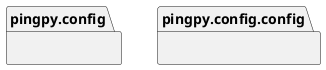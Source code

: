 @startuml packages_pingpy_config
set namespaceSeparator none
package "pingpy.config" as pingpy.config {
}
package "pingpy.config.config" as pingpy.config.config {
}
@enduml
